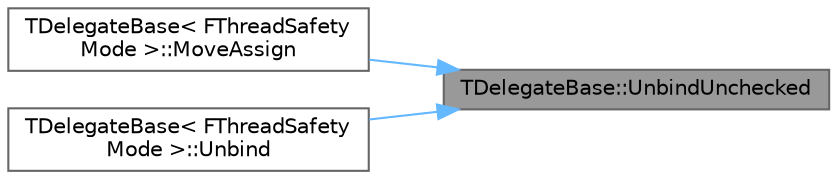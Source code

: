 digraph "TDelegateBase::UnbindUnchecked"
{
 // INTERACTIVE_SVG=YES
 // LATEX_PDF_SIZE
  bgcolor="transparent";
  edge [fontname=Helvetica,fontsize=10,labelfontname=Helvetica,labelfontsize=10];
  node [fontname=Helvetica,fontsize=10,shape=box,height=0.2,width=0.4];
  rankdir="RL";
  Node1 [id="Node000001",label="TDelegateBase::UnbindUnchecked",height=0.2,width=0.4,color="gray40", fillcolor="grey60", style="filled", fontcolor="black",tooltip=" "];
  Node1 -> Node2 [id="edge1_Node000001_Node000002",dir="back",color="steelblue1",style="solid",tooltip=" "];
  Node2 [id="Node000002",label="TDelegateBase\< FThreadSafety\lMode \>::MoveAssign",height=0.2,width=0.4,color="grey40", fillcolor="white", style="filled",URL="$d5/d7b/classTDelegateBase.html#a8f2a42de570ccd0e65515303b76b1852",tooltip=" "];
  Node1 -> Node3 [id="edge2_Node000001_Node000003",dir="back",color="steelblue1",style="solid",tooltip=" "];
  Node3 [id="Node000003",label="TDelegateBase\< FThreadSafety\lMode \>::Unbind",height=0.2,width=0.4,color="grey40", fillcolor="white", style="filled",URL="$d5/d7b/classTDelegateBase.html#af6ba44bef6d1db98bf800dbfa038ecf9",tooltip=" "];
}
